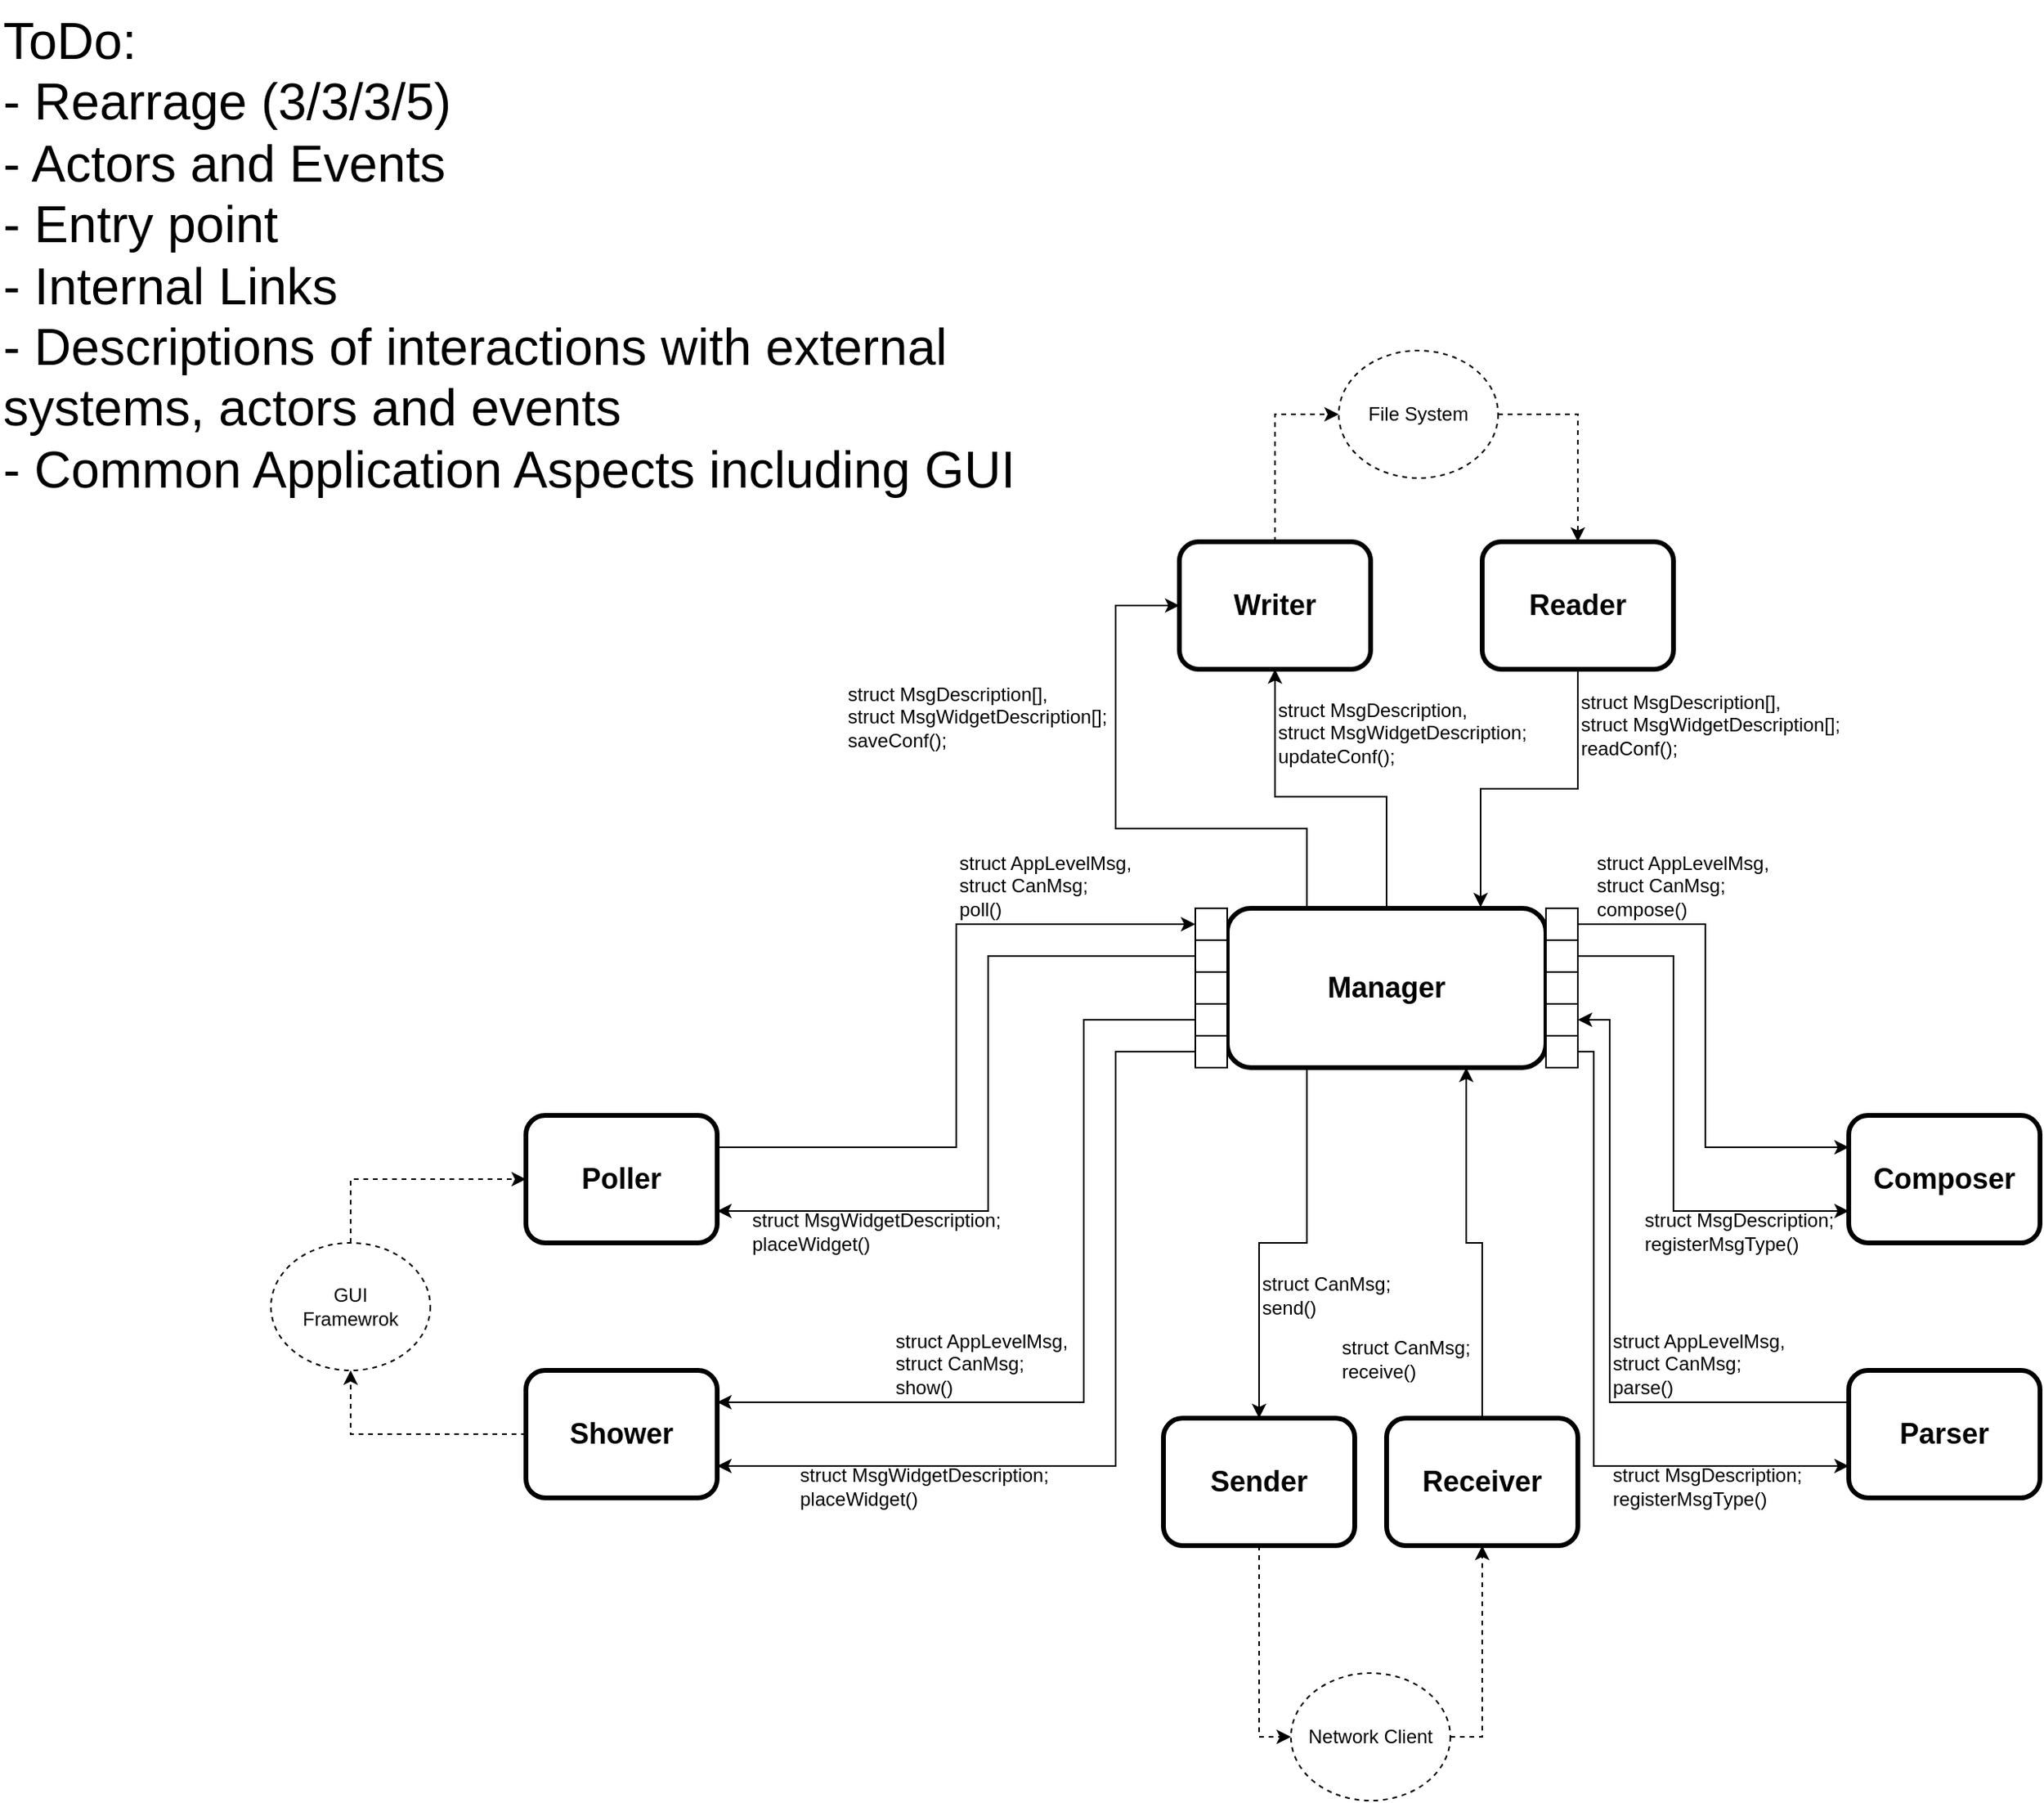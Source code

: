 <mxfile version="24.7.17">
  <diagram name="Page-1" id="uqv7fCo5bTJ5ZhZfO4SZ">
    <mxGraphModel dx="3409" dy="999" grid="1" gridSize="10" guides="1" tooltips="1" connect="1" arrows="1" fold="1" page="1" pageScale="1" pageWidth="850" pageHeight="850" math="0" shadow="0">
      <root>
        <mxCell id="0" />
        <mxCell id="1" parent="0" />
        <mxCell id="eIlVsd8qLdUAVbMQkdwf-85" style="edgeStyle=orthogonalEdgeStyle;rounded=0;orthogonalLoop=1;jettySize=auto;html=1;exitX=0.5;exitY=1;exitDx=0;exitDy=0;entryX=0;entryY=0.5;entryDx=0;entryDy=0;dashed=1;" parent="1" source="o858JBSHndgNJicVqMe8-1" target="eIlVsd8qLdUAVbMQkdwf-83" edge="1">
          <mxGeometry relative="1" as="geometry" />
        </mxCell>
        <mxCell id="o858JBSHndgNJicVqMe8-1" value="Sender" style="rounded=1;whiteSpace=wrap;html=1;strokeWidth=3;fontSize=18;fontStyle=1" parent="1" vertex="1">
          <mxGeometry x="-850" y="990" width="120" height="80" as="geometry" />
        </mxCell>
        <mxCell id="eIlVsd8qLdUAVbMQkdwf-91" style="edgeStyle=orthogonalEdgeStyle;rounded=0;orthogonalLoop=1;jettySize=auto;html=1;exitX=0.5;exitY=0;exitDx=0;exitDy=0;entryX=0.75;entryY=1;entryDx=0;entryDy=0;" parent="1" source="o858JBSHndgNJicVqMe8-2" target="eIlVsd8qLdUAVbMQkdwf-1" edge="1">
          <mxGeometry relative="1" as="geometry" />
        </mxCell>
        <mxCell id="o858JBSHndgNJicVqMe8-2" value="Receiver" style="rounded=1;whiteSpace=wrap;html=1;strokeWidth=3;fontSize=18;fontStyle=1" parent="1" vertex="1">
          <mxGeometry x="-710" y="990" width="120" height="80" as="geometry" />
        </mxCell>
        <mxCell id="o858JBSHndgNJicVqMe8-3" value="Composer" style="rounded=1;whiteSpace=wrap;html=1;strokeWidth=3;fontSize=18;fontStyle=1" parent="1" vertex="1">
          <mxGeometry x="-420" y="800" width="120" height="80" as="geometry" />
        </mxCell>
        <mxCell id="eIlVsd8qLdUAVbMQkdwf-14" style="edgeStyle=orthogonalEdgeStyle;rounded=0;orthogonalLoop=1;jettySize=auto;html=1;exitX=0;exitY=0.25;exitDx=0;exitDy=0;entryX=1;entryY=0.5;entryDx=0;entryDy=0;" parent="1" source="o858JBSHndgNJicVqMe8-4" target="eIlVsd8qLdUAVbMQkdwf-47" edge="1">
          <mxGeometry relative="1" as="geometry">
            <Array as="points">
              <mxPoint x="-570" y="980" />
              <mxPoint x="-570" y="740" />
            </Array>
          </mxGeometry>
        </mxCell>
        <mxCell id="o858JBSHndgNJicVqMe8-4" value="Parser" style="rounded=1;whiteSpace=wrap;html=1;strokeWidth=3;fontSize=18;fontStyle=1" parent="1" vertex="1">
          <mxGeometry x="-420" y="960" width="120" height="80" as="geometry" />
        </mxCell>
        <mxCell id="eIlVsd8qLdUAVbMQkdwf-60" style="edgeStyle=orthogonalEdgeStyle;rounded=0;orthogonalLoop=1;jettySize=auto;html=1;exitX=1;exitY=0.25;exitDx=0;exitDy=0;entryX=0;entryY=0.5;entryDx=0;entryDy=0;" parent="1" source="o858JBSHndgNJicVqMe8-5" target="eIlVsd8qLdUAVbMQkdwf-55" edge="1">
          <mxGeometry relative="1" as="geometry">
            <Array as="points">
              <mxPoint x="-980" y="820" />
              <mxPoint x="-980" y="680" />
            </Array>
          </mxGeometry>
        </mxCell>
        <mxCell id="o858JBSHndgNJicVqMe8-5" value="Poller" style="rounded=1;whiteSpace=wrap;html=1;strokeWidth=3;fontSize=18;fontStyle=1" parent="1" vertex="1">
          <mxGeometry x="-1250" y="800" width="120" height="80" as="geometry" />
        </mxCell>
        <mxCell id="eIlVsd8qLdUAVbMQkdwf-88" style="edgeStyle=orthogonalEdgeStyle;rounded=0;orthogonalLoop=1;jettySize=auto;html=1;entryX=0.5;entryY=1;entryDx=0;entryDy=0;dashed=1;" parent="1" source="o858JBSHndgNJicVqMe8-6" target="eIlVsd8qLdUAVbMQkdwf-86" edge="1">
          <mxGeometry relative="1" as="geometry" />
        </mxCell>
        <mxCell id="o858JBSHndgNJicVqMe8-6" value="Shower" style="rounded=1;whiteSpace=wrap;html=1;strokeWidth=3;fontSize=18;fontStyle=1" parent="1" vertex="1">
          <mxGeometry x="-1250" y="960" width="120" height="80" as="geometry" />
        </mxCell>
        <mxCell id="eIlVsd8qLdUAVbMQkdwf-96" style="edgeStyle=orthogonalEdgeStyle;rounded=0;orthogonalLoop=1;jettySize=auto;html=1;exitX=0.5;exitY=0;exitDx=0;exitDy=0;entryX=0;entryY=0.5;entryDx=0;entryDy=0;dashed=1;" parent="1" source="o858JBSHndgNJicVqMe8-7" target="eIlVsd8qLdUAVbMQkdwf-95" edge="1">
          <mxGeometry relative="1" as="geometry" />
        </mxCell>
        <mxCell id="o858JBSHndgNJicVqMe8-7" value="Writer" style="rounded=1;whiteSpace=wrap;html=1;strokeWidth=3;fontSize=18;fontStyle=1" parent="1" vertex="1">
          <mxGeometry x="-840" y="440" width="120" height="80" as="geometry" />
        </mxCell>
        <mxCell id="eIlVsd8qLdUAVbMQkdwf-77" style="edgeStyle=orthogonalEdgeStyle;rounded=0;orthogonalLoop=1;jettySize=auto;html=1;exitX=0.5;exitY=1;exitDx=0;exitDy=0;entryX=0.795;entryY=-0.006;entryDx=0;entryDy=0;entryPerimeter=0;" parent="1" source="o858JBSHndgNJicVqMe8-8" target="eIlVsd8qLdUAVbMQkdwf-1" edge="1">
          <mxGeometry relative="1" as="geometry" />
        </mxCell>
        <mxCell id="o858JBSHndgNJicVqMe8-8" value="Reader" style="rounded=1;whiteSpace=wrap;html=1;strokeWidth=3;fontSize=18;fontStyle=1" parent="1" vertex="1">
          <mxGeometry x="-650" y="440" width="120" height="80" as="geometry" />
        </mxCell>
        <mxCell id="eIlVsd8qLdUAVbMQkdwf-12" style="edgeStyle=orthogonalEdgeStyle;rounded=0;orthogonalLoop=1;jettySize=auto;html=1;entryX=0;entryY=0.25;entryDx=0;entryDy=0;exitX=1;exitY=0.5;exitDx=0;exitDy=0;" parent="1" source="eIlVsd8qLdUAVbMQkdwf-44" target="o858JBSHndgNJicVqMe8-3" edge="1">
          <mxGeometry relative="1" as="geometry">
            <mxPoint x="-570" y="690" as="sourcePoint" />
            <Array as="points">
              <mxPoint x="-510" y="680" />
              <mxPoint x="-510" y="820" />
            </Array>
          </mxGeometry>
        </mxCell>
        <mxCell id="eIlVsd8qLdUAVbMQkdwf-16" style="edgeStyle=orthogonalEdgeStyle;rounded=0;orthogonalLoop=1;jettySize=auto;html=1;exitX=0;exitY=0.5;exitDx=0;exitDy=0;entryX=1;entryY=0.25;entryDx=0;entryDy=0;" parent="1" source="eIlVsd8qLdUAVbMQkdwf-58" target="o858JBSHndgNJicVqMe8-6" edge="1">
          <mxGeometry relative="1" as="geometry">
            <Array as="points">
              <mxPoint x="-900" y="740" />
              <mxPoint x="-900" y="980" />
            </Array>
          </mxGeometry>
        </mxCell>
        <mxCell id="eIlVsd8qLdUAVbMQkdwf-74" style="edgeStyle=orthogonalEdgeStyle;rounded=0;orthogonalLoop=1;jettySize=auto;html=1;exitX=0.5;exitY=0;exitDx=0;exitDy=0;entryX=0.5;entryY=1;entryDx=0;entryDy=0;" parent="1" source="eIlVsd8qLdUAVbMQkdwf-1" target="o858JBSHndgNJicVqMe8-7" edge="1">
          <mxGeometry relative="1" as="geometry">
            <Array as="points">
              <mxPoint x="-710" y="600" />
              <mxPoint x="-780" y="600" />
            </Array>
          </mxGeometry>
        </mxCell>
        <mxCell id="eIlVsd8qLdUAVbMQkdwf-80" style="edgeStyle=orthogonalEdgeStyle;rounded=0;orthogonalLoop=1;jettySize=auto;html=1;exitX=0.25;exitY=1;exitDx=0;exitDy=0;entryX=0.5;entryY=0;entryDx=0;entryDy=0;" parent="1" source="eIlVsd8qLdUAVbMQkdwf-1" target="o858JBSHndgNJicVqMe8-1" edge="1">
          <mxGeometry relative="1" as="geometry" />
        </mxCell>
        <mxCell id="eIlVsd8qLdUAVbMQkdwf-94" style="edgeStyle=orthogonalEdgeStyle;rounded=0;orthogonalLoop=1;jettySize=auto;html=1;exitX=0.25;exitY=0;exitDx=0;exitDy=0;entryX=0;entryY=0.5;entryDx=0;entryDy=0;" parent="1" source="eIlVsd8qLdUAVbMQkdwf-1" target="o858JBSHndgNJicVqMe8-7" edge="1">
          <mxGeometry relative="1" as="geometry">
            <Array as="points">
              <mxPoint x="-760" y="620" />
              <mxPoint x="-880" y="620" />
              <mxPoint x="-880" y="480" />
            </Array>
          </mxGeometry>
        </mxCell>
        <mxCell id="eIlVsd8qLdUAVbMQkdwf-1" value="Manager" style="rounded=1;whiteSpace=wrap;html=1;strokeWidth=3;fontSize=18;fontStyle=1;verticalAlign=middle;" parent="1" vertex="1">
          <mxGeometry x="-810" y="670" width="200" height="100" as="geometry" />
        </mxCell>
        <mxCell id="eIlVsd8qLdUAVbMQkdwf-11" value="&lt;div&gt;&lt;div&gt;struct MsgWidgetDescription;&lt;/div&gt;&lt;/div&gt;&lt;div&gt;&lt;div&gt;placeWidget()&lt;/div&gt;&lt;/div&gt;" style="text;html=1;align=left;verticalAlign=bottom;whiteSpace=wrap;rounded=0;" parent="1" vertex="1">
          <mxGeometry x="-1110" y="860" width="160" height="30" as="geometry" />
        </mxCell>
        <mxCell id="eIlVsd8qLdUAVbMQkdwf-44" value="" style="rounded=0;whiteSpace=wrap;html=1;" parent="1" vertex="1">
          <mxGeometry x="-610" y="670" width="20" height="20" as="geometry" />
        </mxCell>
        <mxCell id="eIlVsd8qLdUAVbMQkdwf-50" style="edgeStyle=orthogonalEdgeStyle;rounded=0;orthogonalLoop=1;jettySize=auto;html=1;exitX=1;exitY=0.5;exitDx=0;exitDy=0;entryX=0;entryY=0.75;entryDx=0;entryDy=0;" parent="1" source="eIlVsd8qLdUAVbMQkdwf-45" target="o858JBSHndgNJicVqMe8-3" edge="1">
          <mxGeometry relative="1" as="geometry">
            <Array as="points">
              <mxPoint x="-530" y="700" />
              <mxPoint x="-530" y="860" />
            </Array>
          </mxGeometry>
        </mxCell>
        <mxCell id="eIlVsd8qLdUAVbMQkdwf-45" value="" style="rounded=0;whiteSpace=wrap;html=1;" parent="1" vertex="1">
          <mxGeometry x="-610" y="690" width="20" height="20" as="geometry" />
        </mxCell>
        <mxCell id="eIlVsd8qLdUAVbMQkdwf-46" value="" style="rounded=0;whiteSpace=wrap;html=1;" parent="1" vertex="1">
          <mxGeometry x="-610" y="710" width="20" height="20" as="geometry" />
        </mxCell>
        <mxCell id="eIlVsd8qLdUAVbMQkdwf-47" value="" style="rounded=0;whiteSpace=wrap;html=1;" parent="1" vertex="1">
          <mxGeometry x="-610" y="730" width="20" height="20" as="geometry" />
        </mxCell>
        <mxCell id="eIlVsd8qLdUAVbMQkdwf-68" style="edgeStyle=orthogonalEdgeStyle;rounded=0;orthogonalLoop=1;jettySize=auto;html=1;exitX=1;exitY=0.5;exitDx=0;exitDy=0;entryX=0;entryY=0.75;entryDx=0;entryDy=0;" parent="1" source="eIlVsd8qLdUAVbMQkdwf-48" target="o858JBSHndgNJicVqMe8-4" edge="1">
          <mxGeometry relative="1" as="geometry">
            <Array as="points">
              <mxPoint x="-580" y="760" />
              <mxPoint x="-580" y="1020" />
            </Array>
          </mxGeometry>
        </mxCell>
        <mxCell id="eIlVsd8qLdUAVbMQkdwf-48" value="" style="rounded=0;whiteSpace=wrap;html=1;" parent="1" vertex="1">
          <mxGeometry x="-610" y="750" width="20" height="20" as="geometry" />
        </mxCell>
        <mxCell id="eIlVsd8qLdUAVbMQkdwf-49" value="struct AppLevelMsg,&lt;div&gt;struct CanMsg;&lt;/div&gt;&lt;div&gt;&lt;span style=&quot;background-color: initial;&quot;&gt;compose()&lt;/span&gt;&lt;/div&gt;" style="text;html=1;align=left;verticalAlign=bottom;whiteSpace=wrap;rounded=0;" parent="1" vertex="1">
          <mxGeometry x="-580" y="630" width="120" height="50" as="geometry" />
        </mxCell>
        <mxCell id="eIlVsd8qLdUAVbMQkdwf-51" value="&lt;div&gt;struct MsgDescription;&lt;br&gt;&lt;/div&gt;&lt;div&gt;&lt;span style=&quot;background-color: initial;&quot;&gt;registerMsgType()&lt;/span&gt;&lt;br&gt;&lt;/div&gt;" style="text;html=1;align=left;verticalAlign=bottom;whiteSpace=wrap;rounded=0;" parent="1" vertex="1">
          <mxGeometry x="-550" y="860" width="130" height="30" as="geometry" />
        </mxCell>
        <mxCell id="eIlVsd8qLdUAVbMQkdwf-52" value="struct AppLevelMsg,&lt;div&gt;struct CanMsg;&lt;/div&gt;&lt;div&gt;&lt;span style=&quot;background-color: initial;&quot;&gt;parse()&lt;/span&gt;&lt;/div&gt;" style="text;html=1;align=left;verticalAlign=bottom;whiteSpace=wrap;rounded=0;" parent="1" vertex="1">
          <mxGeometry x="-570" y="930" width="120" height="50" as="geometry" />
        </mxCell>
        <mxCell id="eIlVsd8qLdUAVbMQkdwf-53" value="&lt;div&gt;struct MsgDescription;&lt;br&gt;&lt;/div&gt;&lt;div&gt;&lt;span style=&quot;background-color: initial;&quot;&gt;registerMsgType()&lt;/span&gt;&lt;br&gt;&lt;/div&gt;" style="text;html=1;align=left;verticalAlign=bottom;whiteSpace=wrap;rounded=0;" parent="1" vertex="1">
          <mxGeometry x="-570" y="1020" width="130" height="30" as="geometry" />
        </mxCell>
        <mxCell id="eIlVsd8qLdUAVbMQkdwf-55" value="" style="rounded=0;whiteSpace=wrap;html=1;" parent="1" vertex="1">
          <mxGeometry x="-830" y="670" width="20" height="20" as="geometry" />
        </mxCell>
        <mxCell id="eIlVsd8qLdUAVbMQkdwf-56" value="" style="rounded=0;whiteSpace=wrap;html=1;" parent="1" vertex="1">
          <mxGeometry x="-830" y="690" width="20" height="20" as="geometry" />
        </mxCell>
        <mxCell id="eIlVsd8qLdUAVbMQkdwf-57" value="" style="rounded=0;whiteSpace=wrap;html=1;" parent="1" vertex="1">
          <mxGeometry x="-830" y="710" width="20" height="20" as="geometry" />
        </mxCell>
        <mxCell id="eIlVsd8qLdUAVbMQkdwf-58" value="" style="rounded=0;whiteSpace=wrap;html=1;" parent="1" vertex="1">
          <mxGeometry x="-830" y="730" width="20" height="20" as="geometry" />
        </mxCell>
        <mxCell id="eIlVsd8qLdUAVbMQkdwf-67" style="edgeStyle=orthogonalEdgeStyle;rounded=0;orthogonalLoop=1;jettySize=auto;html=1;exitX=0;exitY=0.5;exitDx=0;exitDy=0;entryX=1;entryY=0.75;entryDx=0;entryDy=0;" parent="1" source="eIlVsd8qLdUAVbMQkdwf-59" target="o858JBSHndgNJicVqMe8-6" edge="1">
          <mxGeometry relative="1" as="geometry">
            <Array as="points">
              <mxPoint x="-880" y="760" />
              <mxPoint x="-880" y="1020" />
            </Array>
          </mxGeometry>
        </mxCell>
        <mxCell id="eIlVsd8qLdUAVbMQkdwf-59" value="" style="rounded=0;whiteSpace=wrap;html=1;" parent="1" vertex="1">
          <mxGeometry x="-830" y="750" width="20" height="20" as="geometry" />
        </mxCell>
        <mxCell id="eIlVsd8qLdUAVbMQkdwf-61" value="&lt;div&gt;struct AppLevelMsg,&lt;div&gt;struct CanMsg;&lt;/div&gt;&lt;div&gt;&lt;span style=&quot;background-color: initial;&quot;&gt;poll()&lt;/span&gt;&lt;/div&gt;&lt;/div&gt;" style="text;html=1;align=left;verticalAlign=bottom;whiteSpace=wrap;rounded=0;" parent="1" vertex="1">
          <mxGeometry x="-980" y="630" width="120" height="50" as="geometry" />
        </mxCell>
        <mxCell id="eIlVsd8qLdUAVbMQkdwf-62" style="edgeStyle=orthogonalEdgeStyle;rounded=0;orthogonalLoop=1;jettySize=auto;html=1;exitX=0;exitY=0.5;exitDx=0;exitDy=0;entryX=1;entryY=0.75;entryDx=0;entryDy=0;" parent="1" source="eIlVsd8qLdUAVbMQkdwf-56" target="o858JBSHndgNJicVqMe8-5" edge="1">
          <mxGeometry relative="1" as="geometry">
            <mxPoint x="-1020" y="860" as="targetPoint" />
            <Array as="points">
              <mxPoint x="-960" y="700" />
              <mxPoint x="-960" y="860" />
            </Array>
          </mxGeometry>
        </mxCell>
        <mxCell id="eIlVsd8qLdUAVbMQkdwf-64" value="&lt;div&gt;&lt;div&gt;struct MsgWidgetDescription;&lt;/div&gt;&lt;/div&gt;&lt;div&gt;&lt;div&gt;placeWidget()&lt;/div&gt;&lt;/div&gt;" style="text;html=1;align=left;verticalAlign=bottom;whiteSpace=wrap;rounded=0;" parent="1" vertex="1">
          <mxGeometry x="-1080" y="1020" width="160" height="30" as="geometry" />
        </mxCell>
        <mxCell id="eIlVsd8qLdUAVbMQkdwf-65" value="&lt;div&gt;struct AppLevelMsg,&lt;div&gt;struct CanMsg;&lt;/div&gt;&lt;div&gt;&lt;span style=&quot;background-color: initial;&quot;&gt;show()&lt;/span&gt;&lt;/div&gt;&lt;/div&gt;" style="text;html=1;align=left;verticalAlign=bottom;whiteSpace=wrap;rounded=0;" parent="1" vertex="1">
          <mxGeometry x="-1020" y="930" width="120" height="50" as="geometry" />
        </mxCell>
        <mxCell id="eIlVsd8qLdUAVbMQkdwf-73" value="&lt;div&gt;struct MsgDescription[],&lt;/div&gt;&lt;div&gt;&lt;span style=&quot;background-color: initial;&quot;&gt;struct MsgWidgetDescription[]&lt;/span&gt;;&lt;br&gt;&lt;/div&gt;&lt;div&gt;readConf();&lt;/div&gt;" style="text;html=1;align=left;verticalAlign=middle;whiteSpace=wrap;rounded=0;" parent="1" vertex="1">
          <mxGeometry x="-590" y="520" width="170" height="70" as="geometry" />
        </mxCell>
        <mxCell id="eIlVsd8qLdUAVbMQkdwf-76" value="&lt;div&gt;struct MsgDescription,&lt;/div&gt;&lt;div&gt;&lt;span style=&quot;background-color: initial;&quot;&gt;struct MsgWidgetDescription&lt;/span&gt;;&lt;br&gt;&lt;/div&gt;&lt;div&gt;updateConf();&lt;/div&gt;" style="text;html=1;align=left;verticalAlign=middle;whiteSpace=wrap;rounded=0;" parent="1" vertex="1">
          <mxGeometry x="-780" y="520" width="170" height="80" as="geometry" />
        </mxCell>
        <mxCell id="eIlVsd8qLdUAVbMQkdwf-78" value="&lt;div&gt;struct MsgDescription[],&lt;/div&gt;&lt;div&gt;&lt;span style=&quot;background-color: initial;&quot;&gt;struct MsgWidgetDescription[]&lt;/span&gt;;&lt;br&gt;&lt;/div&gt;&lt;div&gt;saveConf();&lt;/div&gt;" style="text;html=1;align=left;verticalAlign=middle;whiteSpace=wrap;rounded=0;" parent="1" vertex="1">
          <mxGeometry x="-1050" y="510" width="170" height="80" as="geometry" />
        </mxCell>
        <mxCell id="eIlVsd8qLdUAVbMQkdwf-81" value="&lt;div&gt;struct CanMsg;&lt;/div&gt;&lt;div&gt;&lt;span style=&quot;background-color: initial;&quot;&gt;send()&lt;/span&gt;&lt;/div&gt;" style="text;html=1;align=left;verticalAlign=bottom;whiteSpace=wrap;rounded=0;" parent="1" vertex="1">
          <mxGeometry x="-790" y="900" width="120" height="30" as="geometry" />
        </mxCell>
        <mxCell id="eIlVsd8qLdUAVbMQkdwf-82" value="&lt;div&gt;struct CanMsg;&lt;/div&gt;&lt;div&gt;&lt;span style=&quot;background-color: initial;&quot;&gt;receive()&lt;/span&gt;&lt;/div&gt;" style="text;html=1;align=left;verticalAlign=bottom;whiteSpace=wrap;rounded=0;" parent="1" vertex="1">
          <mxGeometry x="-740" y="940" width="90" height="30" as="geometry" />
        </mxCell>
        <mxCell id="eIlVsd8qLdUAVbMQkdwf-90" style="edgeStyle=orthogonalEdgeStyle;rounded=0;orthogonalLoop=1;jettySize=auto;html=1;exitX=1;exitY=0.5;exitDx=0;exitDy=0;entryX=0.5;entryY=1;entryDx=0;entryDy=0;dashed=1;" parent="1" source="eIlVsd8qLdUAVbMQkdwf-83" target="o858JBSHndgNJicVqMe8-2" edge="1">
          <mxGeometry relative="1" as="geometry" />
        </mxCell>
        <mxCell id="eIlVsd8qLdUAVbMQkdwf-83" value="Network Client" style="ellipse;whiteSpace=wrap;html=1;dashed=1;" parent="1" vertex="1">
          <mxGeometry x="-770" y="1150" width="100" height="80" as="geometry" />
        </mxCell>
        <mxCell id="eIlVsd8qLdUAVbMQkdwf-92" style="edgeStyle=orthogonalEdgeStyle;rounded=0;orthogonalLoop=1;jettySize=auto;html=1;exitX=0.5;exitY=0;exitDx=0;exitDy=0;entryX=0;entryY=0.5;entryDx=0;entryDy=0;dashed=1;" parent="1" source="eIlVsd8qLdUAVbMQkdwf-86" target="o858JBSHndgNJicVqMe8-5" edge="1">
          <mxGeometry relative="1" as="geometry" />
        </mxCell>
        <mxCell id="eIlVsd8qLdUAVbMQkdwf-86" value="GUI&lt;br&gt;Framewrok" style="ellipse;whiteSpace=wrap;html=1;dashed=1;" parent="1" vertex="1">
          <mxGeometry x="-1410" y="880" width="100" height="80" as="geometry" />
        </mxCell>
        <mxCell id="eIlVsd8qLdUAVbMQkdwf-95" value="File System" style="ellipse;whiteSpace=wrap;html=1;dashed=1;" parent="1" vertex="1">
          <mxGeometry x="-740" y="320" width="100" height="80" as="geometry" />
        </mxCell>
        <mxCell id="eIlVsd8qLdUAVbMQkdwf-97" style="edgeStyle=orthogonalEdgeStyle;rounded=0;orthogonalLoop=1;jettySize=auto;html=1;exitX=1;exitY=0.5;exitDx=0;exitDy=0;entryX=0.5;entryY=0;entryDx=0;entryDy=0;dashed=1;" parent="1" source="eIlVsd8qLdUAVbMQkdwf-95" target="o858JBSHndgNJicVqMe8-8" edge="1">
          <mxGeometry relative="1" as="geometry">
            <mxPoint x="-580" y="440" as="targetPoint" />
          </mxGeometry>
        </mxCell>
        <mxCell id="RxVEweEcyjAFFzbMhuwT-1" value="ToDo:&lt;div&gt;- Rearrage (3/3/3/5)&lt;/div&gt;&lt;div&gt;- Actors and Events&lt;/div&gt;&lt;div&gt;- Entry point&lt;/div&gt;&lt;div&gt;- Internal Links&lt;/div&gt;&lt;div&gt;- Descriptions of interactions with external systems, actors and events&lt;/div&gt;&lt;div&gt;- Common Application Aspects including GUI&lt;/div&gt;" style="text;html=1;align=left;verticalAlign=top;whiteSpace=wrap;rounded=0;fontSize=32;" parent="1" vertex="1">
          <mxGeometry x="-1580" y="100" width="670" height="310" as="geometry" />
        </mxCell>
      </root>
    </mxGraphModel>
  </diagram>
</mxfile>
